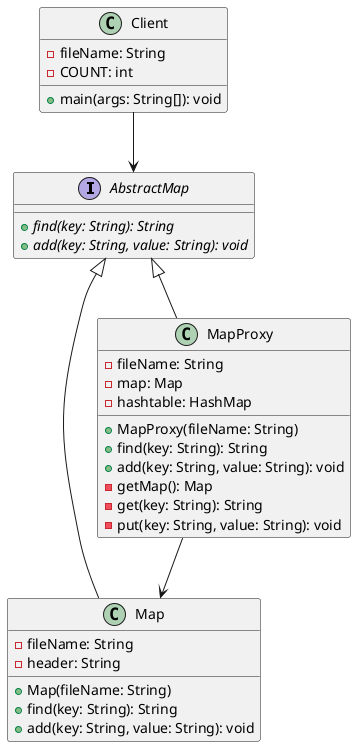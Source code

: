 @startuml

interface AbstractMap {
    {abstract} + find(key: String): String
    {abstract} + add(key: String, value: String): void
}

class Map {
    - fileName: String
    - header: String
    + Map(fileName: String)
    + find(key: String): String
    + add(key: String, value: String): void
}

class MapProxy {
    - fileName: String
    - map: Map
    - hashtable: HashMap
    + MapProxy(fileName: String)
    + find(key: String): String
    + add(key: String, value: String): void
    - getMap(): Map
    - get(key: String): String
    - put(key: String, value: String): void
}

class Client {
    - fileName: String
    - COUNT: int
    + main(args: String[]): void
}

AbstractMap <|-- Map
AbstractMap <|-- MapProxy

Client --> AbstractMap

MapProxy --> Map

@enduml

